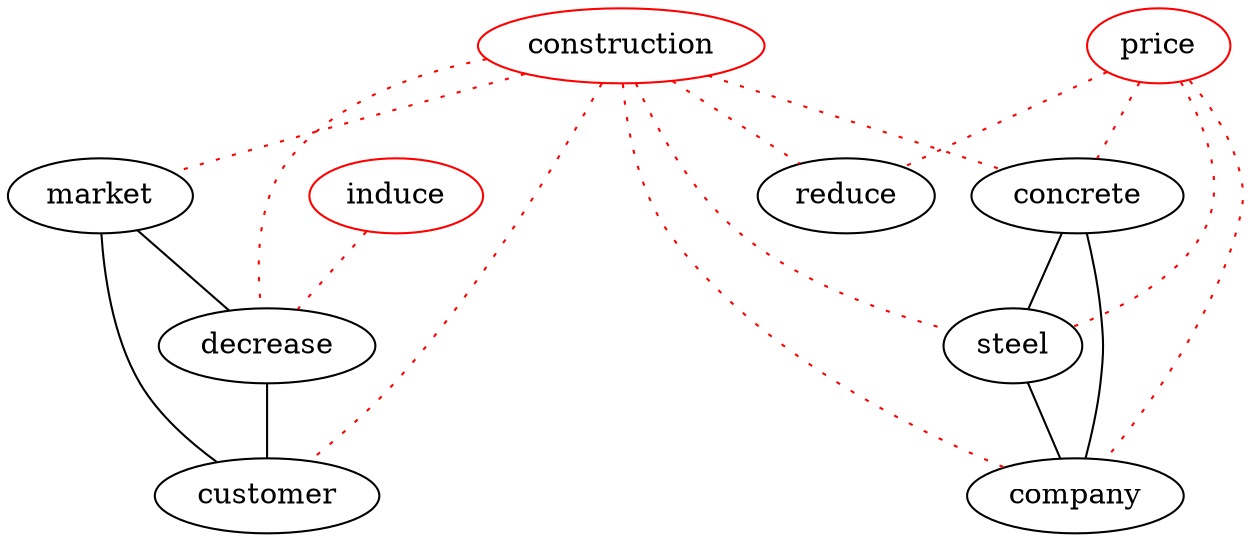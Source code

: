 graph keygraph {
graph [size="10,10"]
customer [color="black"]
concrete [color="black"]
steel [color="black"]
market [color="black"]
decrease [color="black"]
company [color="black"]
price [color="red"]
construction [color="red"]
induce [color="red"]
market--decrease
market--customer
decrease--customer
concrete--steel
concrete--company
steel--company
induce--decrease [color="red", style="dotted"]
price--reduce [color="red", style="dotted"]
price--concrete [color="red", style="dotted"]
price--steel [color="red", style="dotted"]
price--company [color="red", style="dotted"]
construction--reduce [color="red", style="dotted"]
construction--customer [color="red", style="dotted"]
construction--concrete [color="red", style="dotted"]
construction--steel [color="red", style="dotted"]
construction--market [color="red", style="dotted"]
construction--decrease [color="red", style="dotted"]
construction--company [color="red", style="dotted"]
}